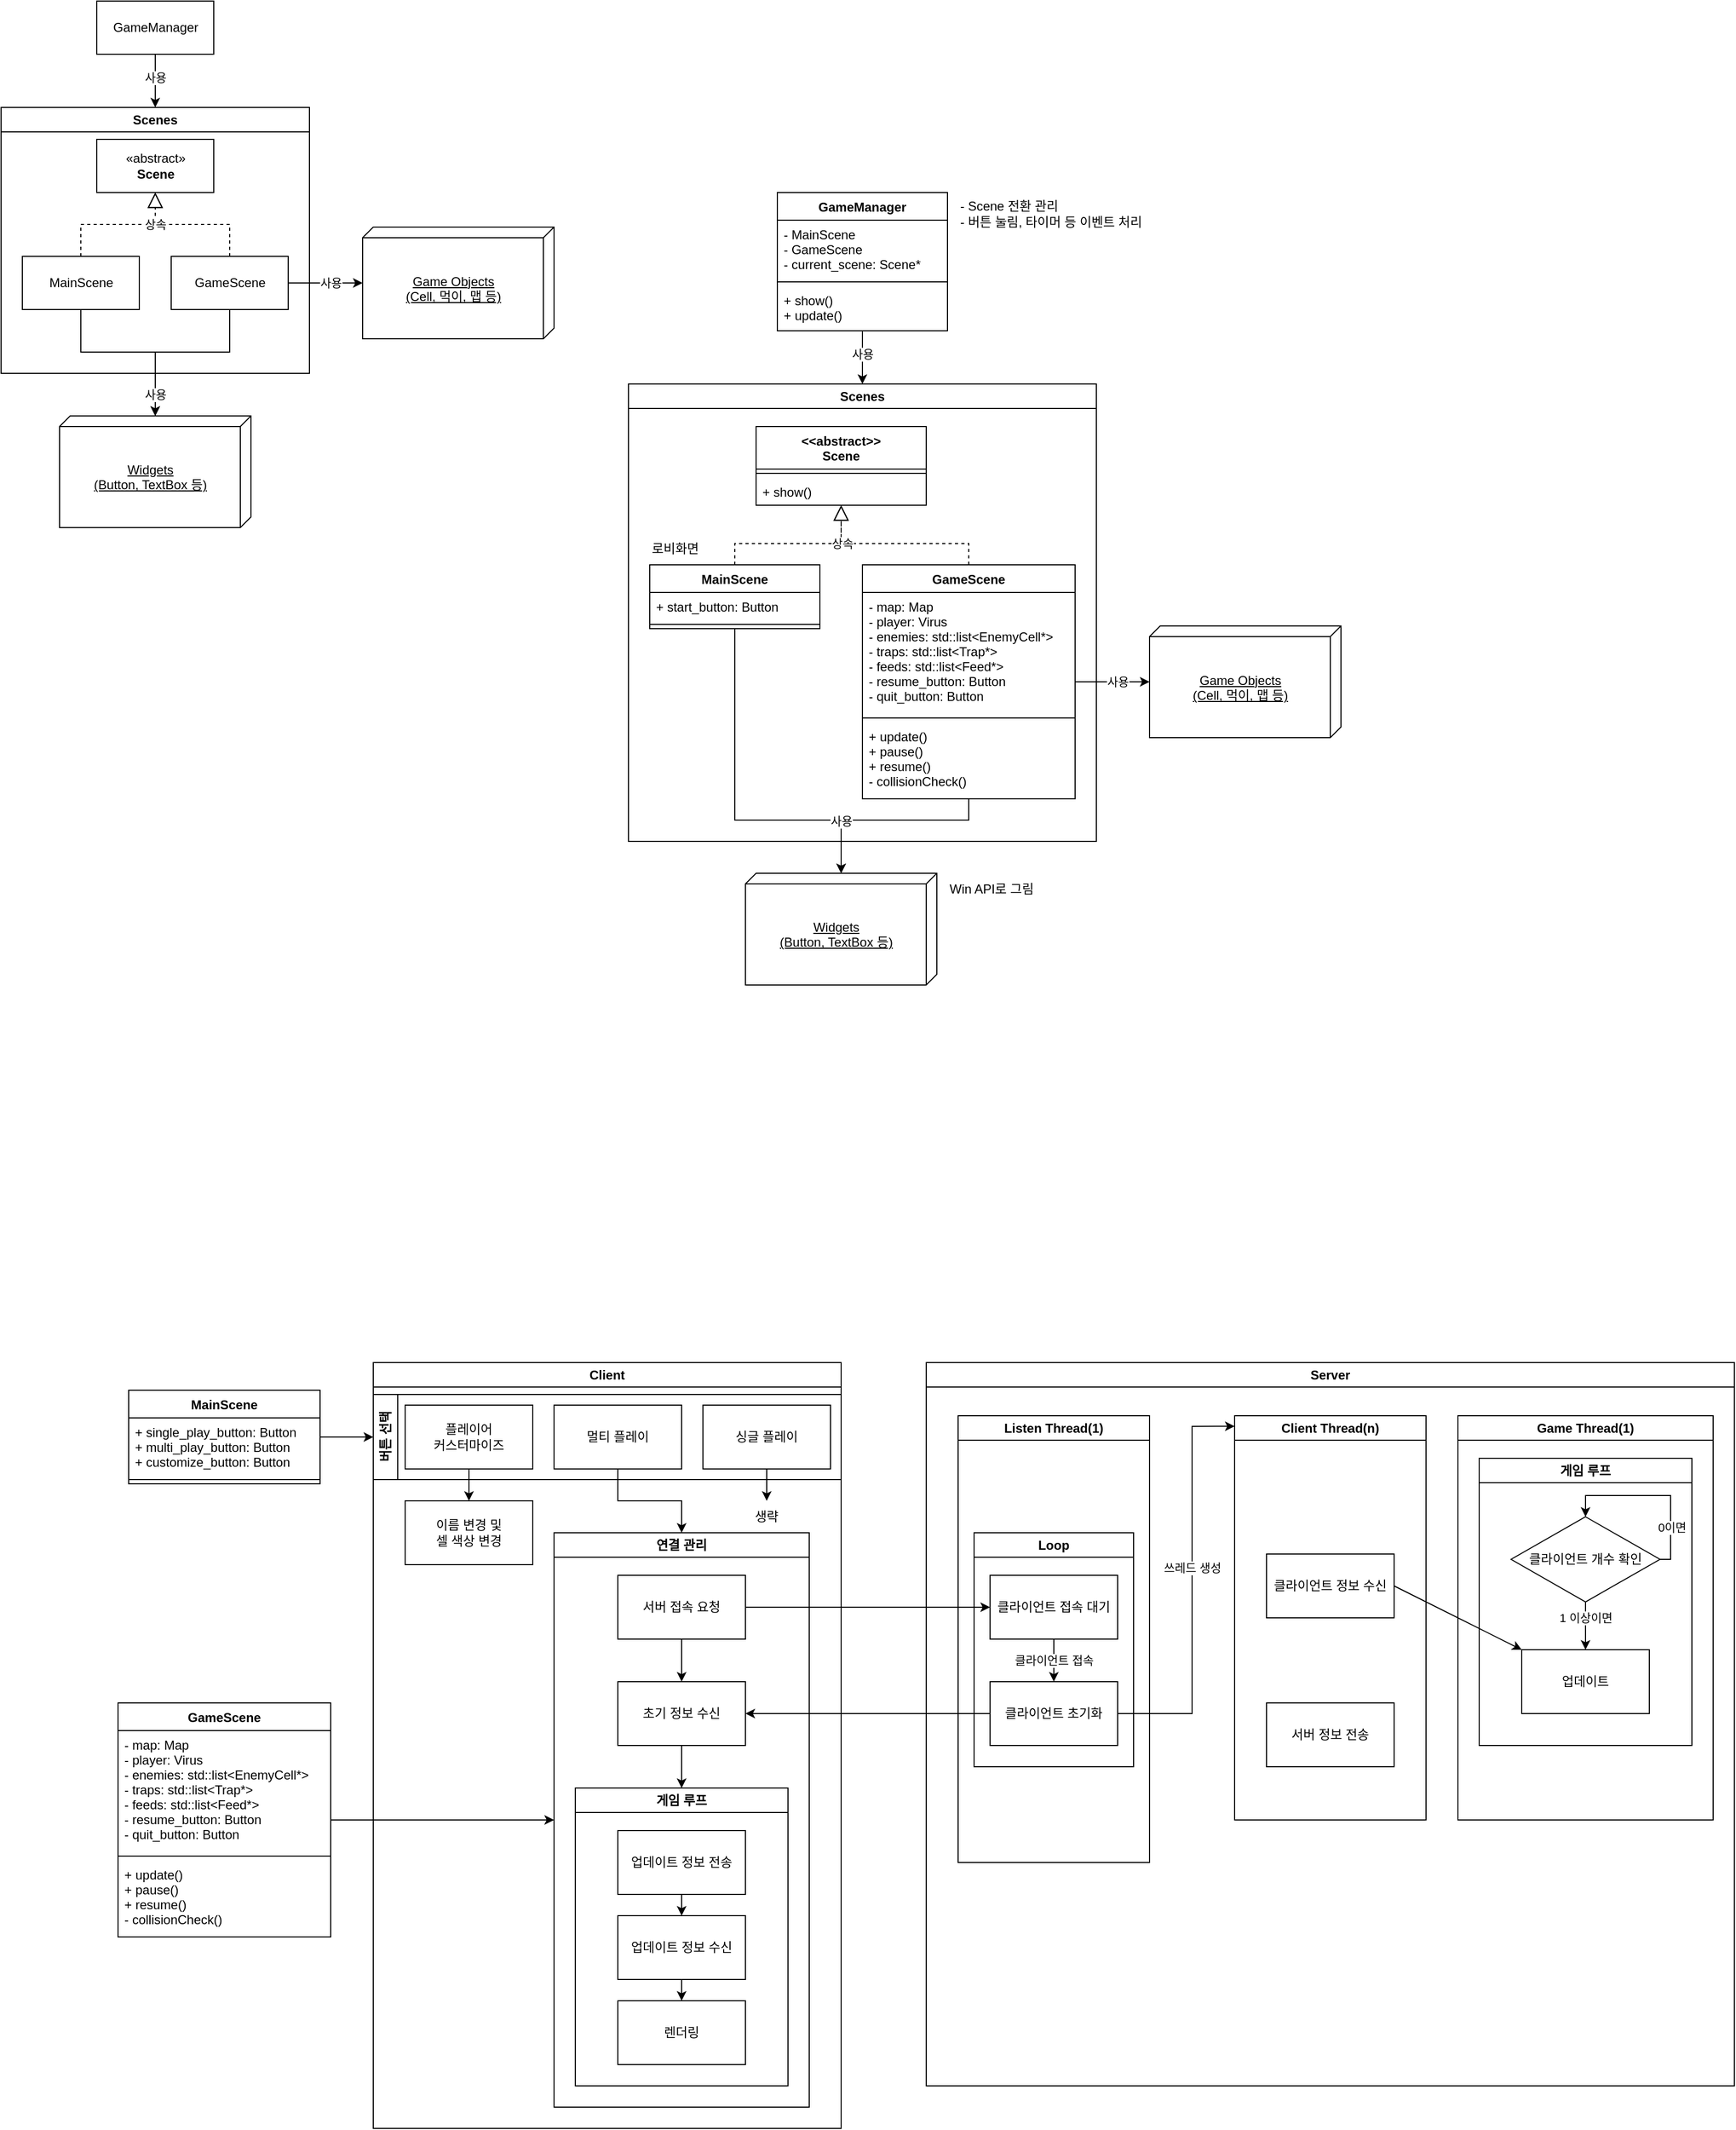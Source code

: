 <mxfile>
    <diagram id="Tkdzfz1TLTnu2IisW8S4" name="Page-1">
        <mxGraphModel dx="871" dy="593" grid="1" gridSize="10" guides="1" tooltips="1" connect="1" arrows="1" fold="1" page="1" pageScale="1" pageWidth="1920" pageHeight="1200" math="0" shadow="0">
            <root>
                <mxCell id="0"/>
                <mxCell id="1" parent="0"/>
                <mxCell id="48" style="edgeStyle=none;rounded=0;html=1;exitX=1;exitY=0.5;exitDx=0;exitDy=0;" parent="1" source="32" target="47" edge="1">
                    <mxGeometry relative="1" as="geometry"/>
                </mxCell>
                <mxCell id="61" value="사용" style="edgeLabel;html=1;align=center;verticalAlign=middle;resizable=0;points=[];" parent="48" vertex="1" connectable="0">
                    <mxGeometry x="-0.141" relative="1" as="geometry">
                        <mxPoint x="10" as="offset"/>
                    </mxGeometry>
                </mxCell>
                <mxCell id="33" value="GameManager" style="html=1;" parent="1" vertex="1">
                    <mxGeometry x="140" y="40" width="110" height="50" as="geometry"/>
                </mxCell>
                <mxCell id="47" value="&lt;br&gt;&lt;br&gt;Game Objects&lt;br&gt;(Cell, 먹이, 맵 등)" style="verticalAlign=top;align=center;spacingTop=8;spacingLeft=2;spacingRight=12;shape=cube;size=10;direction=south;fontStyle=4;html=1;" parent="1" vertex="1">
                    <mxGeometry x="390" y="252.5" width="180" height="105" as="geometry"/>
                </mxCell>
                <mxCell id="67" value="- Scene 전환 관리&lt;br&gt;- 버튼 눌림, 타이머 등 이벤트 처리" style="text;html=1;strokeColor=none;fillColor=none;align=left;verticalAlign=middle;whiteSpace=wrap;rounded=0;" parent="1" vertex="1">
                    <mxGeometry x="950" y="220" width="195" height="40" as="geometry"/>
                </mxCell>
                <mxCell id="72" value="GameManager" style="swimlane;fontStyle=1;align=center;verticalAlign=top;childLayout=stackLayout;horizontal=1;startSize=26;horizontalStack=0;resizeParent=1;resizeParentMax=0;resizeLast=0;collapsible=1;marginBottom=0;" parent="1" vertex="1">
                    <mxGeometry x="780" y="220" width="160" height="130" as="geometry">
                        <mxRectangle x="840" y="120" width="120" height="30" as="alternateBounds"/>
                    </mxGeometry>
                </mxCell>
                <mxCell id="73" value="- MainScene&#10;- GameScene&#10;- current_scene: Scene*" style="text;strokeColor=none;fillColor=none;align=left;verticalAlign=top;spacingLeft=4;spacingRight=4;overflow=hidden;rotatable=0;points=[[0,0.5],[1,0.5]];portConstraint=eastwest;" parent="72" vertex="1">
                    <mxGeometry y="26" width="160" height="54" as="geometry"/>
                </mxCell>
                <mxCell id="74" value="" style="line;strokeWidth=1;fillColor=none;align=left;verticalAlign=middle;spacingTop=-1;spacingLeft=3;spacingRight=3;rotatable=0;labelPosition=right;points=[];portConstraint=eastwest;strokeColor=inherit;" parent="72" vertex="1">
                    <mxGeometry y="80" width="160" height="8" as="geometry"/>
                </mxCell>
                <mxCell id="75" value="+ show()&#10;+ update()" style="text;strokeColor=none;fillColor=none;align=left;verticalAlign=top;spacingLeft=4;spacingRight=4;overflow=hidden;rotatable=0;points=[[0,0.5],[1,0.5]];portConstraint=eastwest;" parent="72" vertex="1">
                    <mxGeometry y="88" width="160" height="42" as="geometry"/>
                </mxCell>
                <mxCell id="76" value="Scenes" style="swimlane;whiteSpace=wrap;html=1;" parent="1" vertex="1">
                    <mxGeometry x="50" y="140" width="290" height="250" as="geometry"/>
                </mxCell>
                <mxCell id="31" value="MainScene" style="html=1;" parent="76" vertex="1">
                    <mxGeometry x="20" y="140" width="110" height="50" as="geometry"/>
                </mxCell>
                <mxCell id="32" value="GameScene" style="html=1;" parent="76" vertex="1">
                    <mxGeometry x="160" y="140" width="110" height="50" as="geometry"/>
                </mxCell>
                <mxCell id="35" value="«abstract»&lt;br&gt;&lt;b&gt;Scene&lt;/b&gt;" style="html=1;" parent="76" vertex="1">
                    <mxGeometry x="90" y="30" width="110" height="50" as="geometry"/>
                </mxCell>
                <mxCell id="36" value="" style="endArrow=block;dashed=1;endFill=0;endSize=12;html=1;rounded=0;exitX=0.5;exitY=0;exitDx=0;exitDy=0;entryX=0.5;entryY=1;entryDx=0;entryDy=0;" parent="76" source="31" target="35" edge="1">
                    <mxGeometry width="160" relative="1" as="geometry">
                        <mxPoint x="50" y="120" as="sourcePoint"/>
                        <mxPoint x="210" y="120" as="targetPoint"/>
                        <Array as="points">
                            <mxPoint x="75" y="110"/>
                            <mxPoint x="145" y="110"/>
                        </Array>
                    </mxGeometry>
                </mxCell>
                <mxCell id="37" value="" style="endArrow=block;dashed=1;endFill=0;endSize=12;html=1;rounded=0;exitX=0.5;exitY=0;exitDx=0;exitDy=0;entryX=0.5;entryY=1;entryDx=0;entryDy=0;" parent="76" source="32" target="35" edge="1">
                    <mxGeometry width="160" relative="1" as="geometry">
                        <mxPoint x="400" y="90" as="sourcePoint"/>
                        <mxPoint x="470" y="20" as="targetPoint"/>
                        <Array as="points">
                            <mxPoint x="215" y="110"/>
                            <mxPoint x="145" y="110"/>
                        </Array>
                    </mxGeometry>
                </mxCell>
                <mxCell id="59" value="상속" style="edgeLabel;html=1;align=center;verticalAlign=middle;resizable=0;points=[];" parent="37" vertex="1" connectable="0">
                    <mxGeometry x="0.665" relative="1" as="geometry">
                        <mxPoint y="8" as="offset"/>
                    </mxGeometry>
                </mxCell>
                <mxCell id="63" style="edgeStyle=none;html=1;exitX=0.5;exitY=1;exitDx=0;exitDy=0;entryX=0.5;entryY=0;entryDx=0;entryDy=0;rounded=0;" parent="1" source="31" edge="1">
                    <mxGeometry relative="1" as="geometry">
                        <mxPoint x="195" y="430" as="targetPoint"/>
                        <Array as="points">
                            <mxPoint x="125" y="370"/>
                            <mxPoint x="195" y="370"/>
                        </Array>
                    </mxGeometry>
                </mxCell>
                <mxCell id="64" style="edgeStyle=none;html=1;exitX=0.5;exitY=1;exitDx=0;exitDy=0;rounded=0;" parent="1" source="32" target="112" edge="1">
                    <mxGeometry relative="1" as="geometry">
                        <mxPoint x="195" y="430" as="targetPoint"/>
                        <Array as="points">
                            <mxPoint x="265" y="370"/>
                            <mxPoint x="195" y="370"/>
                        </Array>
                    </mxGeometry>
                </mxCell>
                <mxCell id="66" value="사용" style="edgeLabel;html=1;align=center;verticalAlign=middle;resizable=0;points=[];" parent="64" vertex="1" connectable="0">
                    <mxGeometry x="0.667" relative="1" as="geometry">
                        <mxPoint y="8" as="offset"/>
                    </mxGeometry>
                </mxCell>
                <mxCell id="45" style="edgeStyle=none;rounded=0;html=1;exitX=0.5;exitY=1;exitDx=0;exitDy=0;entryX=0.5;entryY=0;entryDx=0;entryDy=0;" parent="1" source="33" target="76" edge="1">
                    <mxGeometry relative="1" as="geometry">
                        <mxPoint x="70" y="185" as="sourcePoint"/>
                    </mxGeometry>
                </mxCell>
                <mxCell id="60" value="사용" style="edgeLabel;html=1;align=center;verticalAlign=middle;resizable=0;points=[];" parent="45" vertex="1" connectable="0">
                    <mxGeometry x="-0.136" relative="1" as="geometry">
                        <mxPoint as="offset"/>
                    </mxGeometry>
                </mxCell>
                <mxCell id="77" style="edgeStyle=none;rounded=0;html=1;" parent="1" source="107" target="80" edge="1">
                    <mxGeometry relative="1" as="geometry">
                        <mxPoint x="1190" y="610.4" as="sourcePoint"/>
                    </mxGeometry>
                </mxCell>
                <mxCell id="78" value="사용" style="edgeLabel;html=1;align=center;verticalAlign=middle;resizable=0;points=[];" parent="77" vertex="1" connectable="0">
                    <mxGeometry x="-0.141" relative="1" as="geometry">
                        <mxPoint x="10" as="offset"/>
                    </mxGeometry>
                </mxCell>
                <mxCell id="80" value="&lt;br&gt;&lt;br&gt;Game Objects&lt;br&gt;(Cell, 먹이, 맵 등)" style="verticalAlign=top;align=center;spacingTop=8;spacingLeft=2;spacingRight=12;shape=cube;size=10;direction=south;fontStyle=4;html=1;" parent="1" vertex="1">
                    <mxGeometry x="1130" y="627.5" width="180" height="105" as="geometry"/>
                </mxCell>
                <mxCell id="81" value="Scenes" style="swimlane;whiteSpace=wrap;html=1;" parent="1" vertex="1">
                    <mxGeometry x="640" y="400" width="440" height="430" as="geometry">
                        <mxRectangle x="640" y="400" width="80" height="30" as="alternateBounds"/>
                    </mxGeometry>
                </mxCell>
                <mxCell id="86" value="" style="endArrow=block;dashed=1;endFill=0;endSize=12;html=1;rounded=0;" parent="81" source="107" target="97" edge="1">
                    <mxGeometry width="160" relative="1" as="geometry">
                        <mxPoint x="310" y="180" as="sourcePoint"/>
                        <mxPoint x="145" y="80" as="targetPoint"/>
                        <Array as="points">
                            <mxPoint x="320" y="150"/>
                            <mxPoint x="200" y="150"/>
                        </Array>
                    </mxGeometry>
                </mxCell>
                <mxCell id="97" value="&lt;&lt;abstract&gt;&gt;&#10;Scene" style="swimlane;fontStyle=1;align=center;verticalAlign=top;childLayout=stackLayout;horizontal=1;startSize=40;horizontalStack=0;resizeParent=1;resizeParentMax=0;resizeLast=0;collapsible=1;marginBottom=0;" parent="81" vertex="1">
                    <mxGeometry x="120" y="40" width="160" height="74" as="geometry"/>
                </mxCell>
                <mxCell id="99" value="" style="line;strokeWidth=1;fillColor=none;align=left;verticalAlign=middle;spacingTop=-1;spacingLeft=3;spacingRight=3;rotatable=0;labelPosition=right;points=[];portConstraint=eastwest;strokeColor=inherit;" parent="97" vertex="1">
                    <mxGeometry y="40" width="160" height="8" as="geometry"/>
                </mxCell>
                <mxCell id="100" value="+ show()" style="text;strokeColor=none;fillColor=none;align=left;verticalAlign=top;spacingLeft=4;spacingRight=4;overflow=hidden;rotatable=0;points=[[0,0.5],[1,0.5]];portConstraint=eastwest;" parent="97" vertex="1">
                    <mxGeometry y="48" width="160" height="26" as="geometry"/>
                </mxCell>
                <mxCell id="102" value="MainScene" style="swimlane;fontStyle=1;align=center;verticalAlign=top;childLayout=stackLayout;horizontal=1;startSize=26;horizontalStack=0;resizeParent=1;resizeParentMax=0;resizeLast=0;collapsible=1;marginBottom=0;" parent="81" vertex="1">
                    <mxGeometry x="20" y="170.0" width="160" height="60" as="geometry">
                        <mxRectangle x="20" y="170.0" width="100" height="30" as="alternateBounds"/>
                    </mxGeometry>
                </mxCell>
                <mxCell id="103" value="+ start_button: Button" style="text;strokeColor=none;fillColor=none;align=left;verticalAlign=top;spacingLeft=4;spacingRight=4;overflow=hidden;rotatable=0;points=[[0,0.5],[1,0.5]];portConstraint=eastwest;" parent="102" vertex="1">
                    <mxGeometry y="26" width="160" height="26" as="geometry"/>
                </mxCell>
                <mxCell id="104" value="" style="line;strokeWidth=1;fillColor=none;align=left;verticalAlign=middle;spacingTop=-1;spacingLeft=3;spacingRight=3;rotatable=0;labelPosition=right;points=[];portConstraint=eastwest;strokeColor=inherit;" parent="102" vertex="1">
                    <mxGeometry y="52" width="160" height="8" as="geometry"/>
                </mxCell>
                <mxCell id="85" value="" style="endArrow=block;dashed=1;endFill=0;endSize=12;html=1;rounded=0;" parent="81" source="102" target="97" edge="1">
                    <mxGeometry width="160" relative="1" as="geometry">
                        <mxPoint x="135" y="180" as="sourcePoint"/>
                        <mxPoint x="205" y="80" as="targetPoint"/>
                        <Array as="points">
                            <mxPoint x="100" y="150"/>
                            <mxPoint x="200" y="150"/>
                        </Array>
                    </mxGeometry>
                </mxCell>
                <mxCell id="111" value="상속" style="edgeLabel;html=1;align=center;verticalAlign=middle;resizable=0;points=[];" parent="85" vertex="1" connectable="0">
                    <mxGeometry x="0.504" relative="1" as="geometry">
                        <mxPoint x="3" as="offset"/>
                    </mxGeometry>
                </mxCell>
                <mxCell id="107" value="GameScene" style="swimlane;fontStyle=1;align=center;verticalAlign=top;childLayout=stackLayout;horizontal=1;startSize=26;horizontalStack=0;resizeParent=1;resizeParentMax=0;resizeLast=0;collapsible=1;marginBottom=0;" parent="81" vertex="1">
                    <mxGeometry x="220" y="170" width="200" height="220" as="geometry">
                        <mxRectangle x="220" y="170" width="110" height="30" as="alternateBounds"/>
                    </mxGeometry>
                </mxCell>
                <mxCell id="108" value="- map: Map&#10;- player: Virus&#10;- enemies: std::list&lt;EnemyCell*&gt;&#10;- traps: std::list&lt;Trap*&gt;&#10;- feeds: std::list&lt;Feed*&gt;&#10;- resume_button: Button&#10;- quit_button: Button" style="text;strokeColor=none;fillColor=none;align=left;verticalAlign=top;spacingLeft=4;spacingRight=4;overflow=hidden;rotatable=0;points=[[0,0.5],[1,0.5]];portConstraint=eastwest;" parent="107" vertex="1">
                    <mxGeometry y="26" width="200" height="114" as="geometry"/>
                </mxCell>
                <mxCell id="109" value="" style="line;strokeWidth=1;fillColor=none;align=left;verticalAlign=middle;spacingTop=-1;spacingLeft=3;spacingRight=3;rotatable=0;labelPosition=right;points=[];portConstraint=eastwest;strokeColor=inherit;" parent="107" vertex="1">
                    <mxGeometry y="140" width="200" height="8" as="geometry"/>
                </mxCell>
                <mxCell id="110" value="+ update()&#10;+ pause()&#10;+ resume()&#10;- collisionCheck()&#10;" style="text;strokeColor=none;fillColor=none;align=left;verticalAlign=top;spacingLeft=4;spacingRight=4;overflow=hidden;rotatable=0;points=[[0,0.5],[1,0.5]];portConstraint=eastwest;" parent="107" vertex="1">
                    <mxGeometry y="148" width="200" height="72" as="geometry"/>
                </mxCell>
                <mxCell id="113" value="로비화면" style="text;html=1;strokeColor=none;fillColor=none;align=left;verticalAlign=middle;whiteSpace=wrap;rounded=0;" parent="81" vertex="1">
                    <mxGeometry x="20" y="140" width="60" height="30" as="geometry"/>
                </mxCell>
                <mxCell id="89" style="edgeStyle=none;html=1;rounded=0;" parent="1" source="102" target="101" edge="1">
                    <mxGeometry relative="1" as="geometry">
                        <Array as="points">
                            <mxPoint x="740" y="810"/>
                            <mxPoint x="840" y="810"/>
                        </Array>
                        <mxPoint x="755" y="630.4" as="sourcePoint"/>
                        <mxPoint x="845" y="710.4" as="targetPoint"/>
                    </mxGeometry>
                </mxCell>
                <mxCell id="90" style="edgeStyle=none;html=1;rounded=0;" parent="1" source="107" target="101" edge="1">
                    <mxGeometry relative="1" as="geometry">
                        <Array as="points">
                            <mxPoint x="960" y="810"/>
                            <mxPoint x="840" y="810"/>
                        </Array>
                        <mxPoint x="960" y="790" as="sourcePoint"/>
                        <mxPoint x="845" y="710.4" as="targetPoint"/>
                    </mxGeometry>
                </mxCell>
                <mxCell id="91" value="사용" style="edgeLabel;html=1;align=center;verticalAlign=middle;resizable=0;points=[];" parent="90" vertex="1" connectable="0">
                    <mxGeometry x="0.667" relative="1" as="geometry">
                        <mxPoint y="-18" as="offset"/>
                    </mxGeometry>
                </mxCell>
                <mxCell id="92" style="edgeStyle=none;rounded=0;html=1;exitX=0.5;exitY=1.014;exitDx=0;exitDy=0;entryX=0.5;entryY=0;entryDx=0;entryDy=0;exitPerimeter=0;" parent="1" source="75" target="81" edge="1">
                    <mxGeometry relative="1" as="geometry">
                        <mxPoint x="845" y="350" as="sourcePoint"/>
                    </mxGeometry>
                </mxCell>
                <mxCell id="93" value="사용" style="edgeLabel;html=1;align=center;verticalAlign=middle;resizable=0;points=[];" parent="92" vertex="1" connectable="0">
                    <mxGeometry x="-0.136" relative="1" as="geometry">
                        <mxPoint as="offset"/>
                    </mxGeometry>
                </mxCell>
                <mxCell id="94" value="Win API로 그림" style="text;html=1;strokeColor=none;fillColor=none;align=left;verticalAlign=middle;whiteSpace=wrap;rounded=0;" parent="1" vertex="1">
                    <mxGeometry x="940" y="860" width="100" height="30" as="geometry"/>
                </mxCell>
                <mxCell id="101" value="&lt;br&gt;&lt;br&gt;Widgets&lt;br&gt;(Button, TextBox 등)" style="verticalAlign=top;align=center;spacingTop=8;spacingLeft=2;spacingRight=12;shape=cube;size=10;direction=south;fontStyle=4;html=1;" parent="1" vertex="1">
                    <mxGeometry x="750" y="860" width="180" height="105" as="geometry"/>
                </mxCell>
                <mxCell id="112" value="&lt;br&gt;&lt;br&gt;Widgets&lt;br&gt;(Button, TextBox 등)" style="verticalAlign=top;align=center;spacingTop=8;spacingLeft=2;spacingRight=12;shape=cube;size=10;direction=south;fontStyle=4;html=1;" parent="1" vertex="1">
                    <mxGeometry x="105" y="430" width="180" height="105" as="geometry"/>
                </mxCell>
                <mxCell id="119" value="Client" style="swimlane;whiteSpace=wrap;html=1;" vertex="1" parent="1">
                    <mxGeometry x="400" y="1320" width="440" height="720" as="geometry"/>
                </mxCell>
                <mxCell id="125" value="생략" style="text;html=1;strokeColor=none;fillColor=none;align=center;verticalAlign=middle;whiteSpace=wrap;rounded=0;" vertex="1" parent="119">
                    <mxGeometry x="350" y="130" width="40" height="30" as="geometry"/>
                </mxCell>
                <mxCell id="193" style="edgeStyle=none;rounded=0;html=1;exitX=0.5;exitY=1;exitDx=0;exitDy=0;" edge="1" parent="119" source="190" target="125">
                    <mxGeometry relative="1" as="geometry"/>
                </mxCell>
                <mxCell id="194" value="버튼 선택" style="swimlane;horizontal=0;whiteSpace=wrap;html=1;" vertex="1" parent="119">
                    <mxGeometry y="30" width="440" height="80" as="geometry"/>
                </mxCell>
                <mxCell id="188" value="플레이어 &lt;br&gt;커스터마이즈" style="rounded=0;whiteSpace=wrap;html=1;" vertex="1" parent="194">
                    <mxGeometry x="30" y="10" width="120" height="60" as="geometry"/>
                </mxCell>
                <mxCell id="191" value="멀티 플레이" style="rounded=0;whiteSpace=wrap;html=1;" vertex="1" parent="194">
                    <mxGeometry x="170" y="10" width="120" height="60" as="geometry"/>
                </mxCell>
                <mxCell id="190" value="싱글 플레이" style="rounded=0;whiteSpace=wrap;html=1;" vertex="1" parent="194">
                    <mxGeometry x="310" y="10" width="120" height="60" as="geometry"/>
                </mxCell>
                <mxCell id="196" style="edgeStyle=none;rounded=0;html=1;exitX=0.5;exitY=1;exitDx=0;exitDy=0;" edge="1" parent="119" source="191" target="202">
                    <mxGeometry relative="1" as="geometry">
                        <Array as="points">
                            <mxPoint x="230" y="130"/>
                            <mxPoint x="290" y="130"/>
                        </Array>
                    </mxGeometry>
                </mxCell>
                <mxCell id="197" value="이름 변경 및&lt;br&gt;셀 색상 변경" style="rounded=0;whiteSpace=wrap;html=1;" vertex="1" parent="119">
                    <mxGeometry x="30" y="130" width="120" height="60" as="geometry"/>
                </mxCell>
                <mxCell id="198" style="edgeStyle=none;rounded=0;html=1;exitX=0.5;exitY=1;exitDx=0;exitDy=0;" edge="1" parent="119" source="188" target="197">
                    <mxGeometry relative="1" as="geometry"/>
                </mxCell>
                <mxCell id="202" value="연결 관리" style="swimlane;whiteSpace=wrap;html=1;" vertex="1" parent="119">
                    <mxGeometry x="170" y="160" width="240" height="540" as="geometry"/>
                </mxCell>
                <mxCell id="134" value="서버 접속 요청" style="rounded=0;whiteSpace=wrap;html=1;" vertex="1" parent="202">
                    <mxGeometry x="60" y="40" width="120" height="60" as="geometry"/>
                </mxCell>
                <mxCell id="140" value="초기 정보 수신" style="rounded=0;whiteSpace=wrap;html=1;" vertex="1" parent="202">
                    <mxGeometry x="60" y="140" width="120" height="60" as="geometry"/>
                </mxCell>
                <mxCell id="156" style="edgeStyle=none;rounded=0;html=1;exitX=0.5;exitY=1;exitDx=0;exitDy=0;" edge="1" parent="202" source="134" target="140">
                    <mxGeometry relative="1" as="geometry"/>
                </mxCell>
                <mxCell id="158" value="게임 루프" style="swimlane;whiteSpace=wrap;html=1;" vertex="1" parent="202">
                    <mxGeometry x="20" y="240" width="200" height="280" as="geometry"/>
                </mxCell>
                <mxCell id="157" value="렌더링" style="rounded=0;whiteSpace=wrap;html=1;" vertex="1" parent="158">
                    <mxGeometry x="40" y="200" width="120" height="60" as="geometry"/>
                </mxCell>
                <mxCell id="161" style="edgeStyle=none;rounded=0;html=1;exitX=0.5;exitY=1;exitDx=0;exitDy=0;" edge="1" parent="158" source="159" target="160">
                    <mxGeometry relative="1" as="geometry"/>
                </mxCell>
                <mxCell id="159" value="업데이트 정보 전송" style="rounded=0;whiteSpace=wrap;html=1;" vertex="1" parent="158">
                    <mxGeometry x="40" y="40" width="120" height="60" as="geometry"/>
                </mxCell>
                <mxCell id="162" style="edgeStyle=none;rounded=0;html=1;exitX=0.5;exitY=1;exitDx=0;exitDy=0;" edge="1" parent="158" source="160" target="157">
                    <mxGeometry relative="1" as="geometry"/>
                </mxCell>
                <mxCell id="160" value="업데이트 정보 수신" style="rounded=0;whiteSpace=wrap;html=1;" vertex="1" parent="158">
                    <mxGeometry x="40" y="120" width="120" height="60" as="geometry"/>
                </mxCell>
                <mxCell id="163" style="edgeStyle=none;rounded=0;html=1;exitX=0.5;exitY=1;exitDx=0;exitDy=0;" edge="1" parent="202" source="140" target="158">
                    <mxGeometry relative="1" as="geometry"/>
                </mxCell>
                <mxCell id="136" value="Server" style="swimlane;whiteSpace=wrap;html=1;" vertex="1" parent="1">
                    <mxGeometry x="920" y="1320" width="760" height="680" as="geometry"/>
                </mxCell>
                <mxCell id="143" value="Listen Thread(1)" style="swimlane;whiteSpace=wrap;html=1;" vertex="1" parent="136">
                    <mxGeometry x="30" y="50" width="180" height="420" as="geometry"/>
                </mxCell>
                <mxCell id="151" value="Loop" style="swimlane;whiteSpace=wrap;html=1;" vertex="1" parent="143">
                    <mxGeometry x="15" y="110" width="150" height="220" as="geometry"/>
                </mxCell>
                <mxCell id="137" value="클라이언트 접속 대기" style="rounded=0;whiteSpace=wrap;html=1;" vertex="1" parent="151">
                    <mxGeometry x="15" y="40" width="120" height="60" as="geometry"/>
                </mxCell>
                <mxCell id="138" value="클라이언트 초기화" style="rounded=0;whiteSpace=wrap;html=1;" vertex="1" parent="151">
                    <mxGeometry x="15" y="140" width="120" height="60" as="geometry"/>
                </mxCell>
                <mxCell id="139" style="edgeStyle=none;html=1;" edge="1" parent="151" source="137" target="138">
                    <mxGeometry relative="1" as="geometry">
                        <mxPoint x="74.87" y="90" as="sourcePoint"/>
                        <mxPoint x="74.87" y="130" as="targetPoint"/>
                    </mxGeometry>
                </mxCell>
                <mxCell id="142" value="클라이언트 접속" style="edgeLabel;html=1;align=center;verticalAlign=middle;resizable=0;points=[];" vertex="1" connectable="0" parent="139">
                    <mxGeometry x="-0.077" y="1" relative="1" as="geometry">
                        <mxPoint x="-1" y="1" as="offset"/>
                    </mxGeometry>
                </mxCell>
                <mxCell id="144" value="Client Thread(n)" style="swimlane;whiteSpace=wrap;html=1;" vertex="1" parent="136">
                    <mxGeometry x="290" y="50" width="180" height="380" as="geometry"/>
                </mxCell>
                <mxCell id="203" value="클라이언트 정보 수신" style="rounded=0;whiteSpace=wrap;html=1;" vertex="1" parent="144">
                    <mxGeometry x="30" y="130" width="120" height="60" as="geometry"/>
                </mxCell>
                <mxCell id="204" value="서버 정보 전송" style="rounded=0;whiteSpace=wrap;html=1;" vertex="1" parent="144">
                    <mxGeometry x="30" y="270" width="120" height="60" as="geometry"/>
                </mxCell>
                <mxCell id="145" value="Game Thread(1)" style="swimlane;whiteSpace=wrap;html=1;" vertex="1" parent="136">
                    <mxGeometry x="500" y="50" width="240" height="380" as="geometry"/>
                </mxCell>
                <mxCell id="164" value="게임 루프" style="swimlane;whiteSpace=wrap;html=1;" vertex="1" parent="145">
                    <mxGeometry x="20" y="40" width="200" height="270" as="geometry"/>
                </mxCell>
                <mxCell id="166" value="업데이트" style="rounded=0;whiteSpace=wrap;html=1;" vertex="1" parent="164">
                    <mxGeometry x="40" y="180" width="120" height="60" as="geometry"/>
                </mxCell>
                <mxCell id="167" style="edgeStyle=none;html=1;" edge="1" parent="164" source="169" target="166">
                    <mxGeometry relative="1" as="geometry">
                        <mxPoint x="95.0" y="105" as="sourcePoint"/>
                        <mxPoint x="94.87" y="135" as="targetPoint"/>
                    </mxGeometry>
                </mxCell>
                <mxCell id="168" value="1 이상이면" style="edgeLabel;html=1;align=center;verticalAlign=middle;resizable=0;points=[];" vertex="1" connectable="0" parent="167">
                    <mxGeometry x="-0.077" y="1" relative="1" as="geometry">
                        <mxPoint x="-1" y="-6" as="offset"/>
                    </mxGeometry>
                </mxCell>
                <mxCell id="169" value="클라이언트 개수 확인" style="rhombus;whiteSpace=wrap;html=1;" vertex="1" parent="164">
                    <mxGeometry x="30" y="55" width="140" height="80" as="geometry"/>
                </mxCell>
                <mxCell id="170" style="edgeStyle=none;rounded=0;html=1;exitX=1;exitY=0.5;exitDx=0;exitDy=0;" edge="1" parent="164" source="169" target="169">
                    <mxGeometry relative="1" as="geometry">
                        <mxPoint x="90" y="35" as="targetPoint"/>
                        <Array as="points">
                            <mxPoint x="180" y="95"/>
                            <mxPoint x="180" y="35"/>
                            <mxPoint x="100" y="35"/>
                        </Array>
                    </mxGeometry>
                </mxCell>
                <mxCell id="171" value="0이면" style="edgeLabel;html=1;align=center;verticalAlign=middle;resizable=0;points=[];" vertex="1" connectable="0" parent="170">
                    <mxGeometry x="0.084" relative="1" as="geometry">
                        <mxPoint x="23" y="30" as="offset"/>
                    </mxGeometry>
                </mxCell>
                <mxCell id="153" style="edgeStyle=none;html=1;exitX=1;exitY=0.5;exitDx=0;exitDy=0;rounded=0;entryX=0;entryY=0.026;entryDx=0;entryDy=0;entryPerimeter=0;" edge="1" parent="136" source="138" target="144">
                    <mxGeometry relative="1" as="geometry">
                        <mxPoint x="270" y="60" as="targetPoint"/>
                        <Array as="points">
                            <mxPoint x="250" y="330"/>
                            <mxPoint x="250" y="60"/>
                        </Array>
                    </mxGeometry>
                </mxCell>
                <mxCell id="154" value="쓰레드 생성" style="edgeLabel;html=1;align=center;verticalAlign=middle;resizable=0;points=[];" vertex="1" connectable="0" parent="153">
                    <mxGeometry x="0.174" y="-2" relative="1" as="geometry">
                        <mxPoint x="-2" y="16" as="offset"/>
                    </mxGeometry>
                </mxCell>
                <mxCell id="205" style="edgeStyle=none;rounded=0;html=1;exitX=1;exitY=0.5;exitDx=0;exitDy=0;" edge="1" parent="136" source="203" target="166">
                    <mxGeometry relative="1" as="geometry"/>
                </mxCell>
                <mxCell id="141" style="edgeStyle=none;html=1;exitX=0;exitY=0.5;exitDx=0;exitDy=0;" edge="1" parent="1" source="138" target="140">
                    <mxGeometry relative="1" as="geometry"/>
                </mxCell>
                <mxCell id="155" style="edgeStyle=none;rounded=0;html=1;exitX=1;exitY=0.5;exitDx=0;exitDy=0;entryX=0;entryY=0.5;entryDx=0;entryDy=0;" edge="1" parent="1" source="134" target="137">
                    <mxGeometry relative="1" as="geometry"/>
                </mxCell>
                <mxCell id="200" style="edgeStyle=none;rounded=0;html=1;exitX=1;exitY=0.5;exitDx=0;exitDy=0;" edge="1" parent="1" source="175" target="202">
                    <mxGeometry relative="1" as="geometry"/>
                </mxCell>
                <mxCell id="175" value="GameScene" style="swimlane;fontStyle=1;align=center;verticalAlign=top;childLayout=stackLayout;horizontal=1;startSize=26;horizontalStack=0;resizeParent=1;resizeParentMax=0;resizeLast=0;collapsible=1;marginBottom=0;" vertex="1" parent="1">
                    <mxGeometry x="160" y="1640" width="200" height="220" as="geometry">
                        <mxRectangle x="220" y="170" width="110" height="30" as="alternateBounds"/>
                    </mxGeometry>
                </mxCell>
                <mxCell id="176" value="- map: Map&#10;- player: Virus&#10;- enemies: std::list&lt;EnemyCell*&gt;&#10;- traps: std::list&lt;Trap*&gt;&#10;- feeds: std::list&lt;Feed*&gt;&#10;- resume_button: Button&#10;- quit_button: Button" style="text;strokeColor=none;fillColor=none;align=left;verticalAlign=top;spacingLeft=4;spacingRight=4;overflow=hidden;rotatable=0;points=[[0,0.5],[1,0.5]];portConstraint=eastwest;" vertex="1" parent="175">
                    <mxGeometry y="26" width="200" height="114" as="geometry"/>
                </mxCell>
                <mxCell id="177" value="" style="line;strokeWidth=1;fillColor=none;align=left;verticalAlign=middle;spacingTop=-1;spacingLeft=3;spacingRight=3;rotatable=0;labelPosition=right;points=[];portConstraint=eastwest;strokeColor=inherit;" vertex="1" parent="175">
                    <mxGeometry y="140" width="200" height="8" as="geometry"/>
                </mxCell>
                <mxCell id="178" value="+ update()&#10;+ pause()&#10;+ resume()&#10;- collisionCheck()&#10;" style="text;strokeColor=none;fillColor=none;align=left;verticalAlign=top;spacingLeft=4;spacingRight=4;overflow=hidden;rotatable=0;points=[[0,0.5],[1,0.5]];portConstraint=eastwest;" vertex="1" parent="175">
                    <mxGeometry y="148" width="200" height="72" as="geometry"/>
                </mxCell>
                <mxCell id="199" style="edgeStyle=none;rounded=0;html=1;exitX=1;exitY=0.5;exitDx=0;exitDy=0;" edge="1" parent="1" source="184" target="194">
                    <mxGeometry relative="1" as="geometry"/>
                </mxCell>
                <mxCell id="184" value="MainScene" style="swimlane;fontStyle=1;align=center;verticalAlign=top;childLayout=stackLayout;horizontal=1;startSize=26;horizontalStack=0;resizeParent=1;resizeParentMax=0;resizeLast=0;collapsible=1;marginBottom=0;" vertex="1" parent="1">
                    <mxGeometry x="170" y="1346" width="180" height="88" as="geometry"/>
                </mxCell>
                <mxCell id="185" value="+ single_play_button: Button&#10;+ multi_play_button: Button&#10;+ customize_button: Button" style="text;strokeColor=none;fillColor=none;align=left;verticalAlign=top;spacingLeft=4;spacingRight=4;overflow=hidden;rotatable=0;points=[[0,0.5],[1,0.5]];portConstraint=eastwest;" vertex="1" parent="184">
                    <mxGeometry y="26" width="180" height="54" as="geometry"/>
                </mxCell>
                <mxCell id="186" value="" style="line;strokeWidth=1;fillColor=none;align=left;verticalAlign=middle;spacingTop=-1;spacingLeft=3;spacingRight=3;rotatable=0;labelPosition=right;points=[];portConstraint=eastwest;strokeColor=inherit;" vertex="1" parent="184">
                    <mxGeometry y="80" width="180" height="8" as="geometry"/>
                </mxCell>
            </root>
        </mxGraphModel>
    </diagram>
</mxfile>